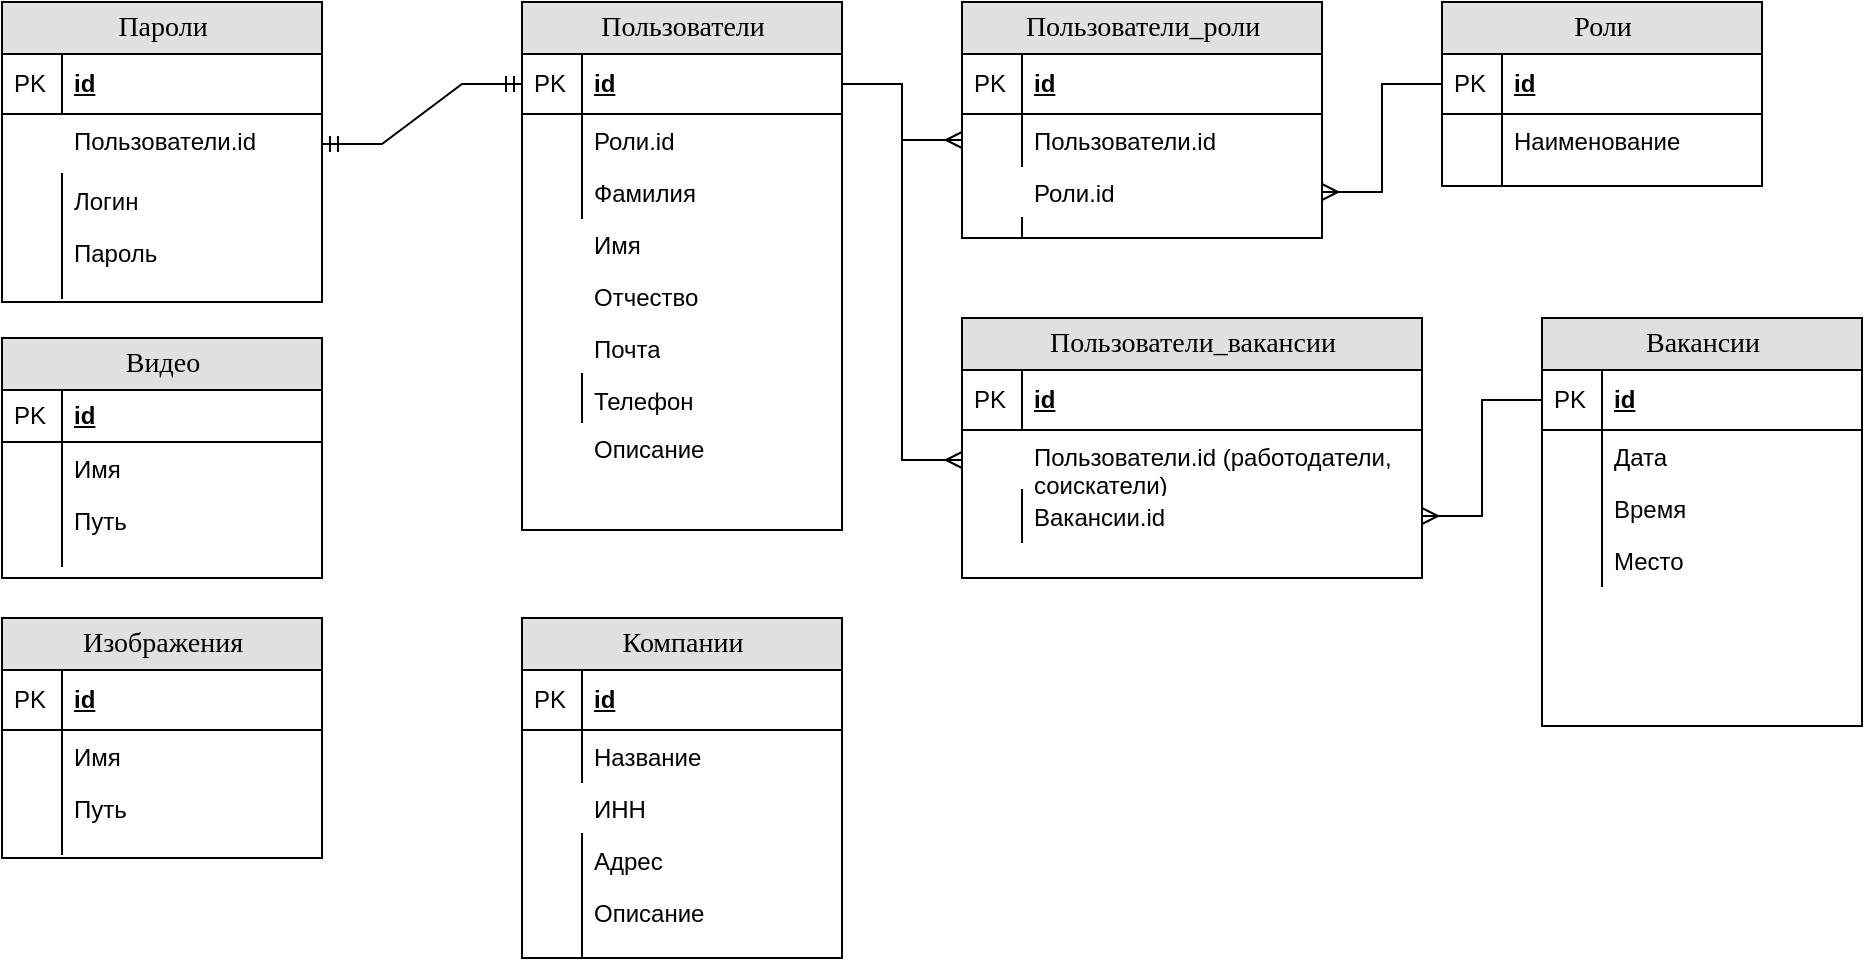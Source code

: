 <mxfile version="20.8.23" type="github">
  <diagram name="Page-1" id="e56a1550-8fbb-45ad-956c-1786394a9013">
    <mxGraphModel dx="2031" dy="931" grid="1" gridSize="10" guides="1" tooltips="1" connect="1" arrows="1" fold="1" page="0" pageScale="1" pageWidth="1100" pageHeight="850" background="none" math="0" shadow="0">
      <root>
        <mxCell id="0" />
        <mxCell id="1" parent="0" />
        <mxCell id="CByPjqdnH1mS_0EtE83R-48" value="Пользователи" style="swimlane;html=1;fontStyle=0;childLayout=stackLayout;horizontal=1;startSize=26;fillColor=#e0e0e0;horizontalStack=0;resizeParent=1;resizeLast=0;collapsible=1;marginBottom=0;swimlaneFillColor=#ffffff;align=center;rounded=0;shadow=0;comic=0;labelBackgroundColor=none;strokeWidth=1;fontFamily=Verdana;fontSize=14" parent="1" vertex="1">
          <mxGeometry x="30" y="272" width="160" height="264" as="geometry" />
        </mxCell>
        <mxCell id="CByPjqdnH1mS_0EtE83R-49" value="id" style="shape=partialRectangle;top=0;left=0;right=0;bottom=1;html=1;align=left;verticalAlign=middle;fillColor=none;spacingLeft=34;spacingRight=4;whiteSpace=wrap;overflow=hidden;rotatable=0;points=[[0,0.5],[1,0.5]];portConstraint=eastwest;dropTarget=0;fontStyle=5;" parent="CByPjqdnH1mS_0EtE83R-48" vertex="1">
          <mxGeometry y="26" width="160" height="30" as="geometry" />
        </mxCell>
        <mxCell id="CByPjqdnH1mS_0EtE83R-50" value="PK" style="shape=partialRectangle;top=0;left=0;bottom=0;html=1;fillColor=none;align=left;verticalAlign=middle;spacingLeft=4;spacingRight=4;whiteSpace=wrap;overflow=hidden;rotatable=0;points=[];portConstraint=eastwest;part=1;" parent="CByPjqdnH1mS_0EtE83R-49" vertex="1" connectable="0">
          <mxGeometry width="30" height="30" as="geometry" />
        </mxCell>
        <mxCell id="CByPjqdnH1mS_0EtE83R-53" value="Роли.id" style="shape=partialRectangle;top=0;left=0;right=0;bottom=0;html=1;align=left;verticalAlign=top;fillColor=none;spacingLeft=34;spacingRight=4;whiteSpace=wrap;overflow=hidden;rotatable=0;points=[[0,0.5],[1,0.5]];portConstraint=eastwest;dropTarget=0;" parent="CByPjqdnH1mS_0EtE83R-48" vertex="1">
          <mxGeometry y="56" width="160" height="26" as="geometry" />
        </mxCell>
        <mxCell id="CByPjqdnH1mS_0EtE83R-54" value="" style="shape=partialRectangle;top=0;left=0;bottom=0;html=1;fillColor=none;align=left;verticalAlign=top;spacingLeft=4;spacingRight=4;whiteSpace=wrap;overflow=hidden;rotatable=0;points=[];portConstraint=eastwest;part=1;" parent="CByPjqdnH1mS_0EtE83R-53" vertex="1" connectable="0">
          <mxGeometry width="30" height="26" as="geometry" />
        </mxCell>
        <mxCell id="CByPjqdnH1mS_0EtE83R-51" value="Фамилия" style="shape=partialRectangle;top=0;left=0;right=0;bottom=0;html=1;align=left;verticalAlign=top;fillColor=none;spacingLeft=34;spacingRight=4;whiteSpace=wrap;overflow=hidden;rotatable=0;points=[[0,0.5],[1,0.5]];portConstraint=eastwest;dropTarget=0;" parent="CByPjqdnH1mS_0EtE83R-48" vertex="1">
          <mxGeometry y="82" width="160" height="26" as="geometry" />
        </mxCell>
        <mxCell id="CByPjqdnH1mS_0EtE83R-52" value="" style="shape=partialRectangle;top=0;left=0;bottom=0;html=1;fillColor=none;align=left;verticalAlign=top;spacingLeft=4;spacingRight=4;whiteSpace=wrap;overflow=hidden;rotatable=0;points=[];portConstraint=eastwest;part=1;" parent="CByPjqdnH1mS_0EtE83R-51" vertex="1" connectable="0">
          <mxGeometry width="30" height="26" as="geometry" />
        </mxCell>
        <mxCell id="NSzCooW_XAb84CC9enrU-23" value="Имя" style="shape=partialRectangle;top=0;left=0;right=0;bottom=0;html=1;align=left;verticalAlign=top;fillColor=none;spacingLeft=34;spacingRight=4;whiteSpace=wrap;overflow=hidden;rotatable=0;points=[[0,0.5],[1,0.5]];portConstraint=eastwest;dropTarget=0;" parent="CByPjqdnH1mS_0EtE83R-48" vertex="1">
          <mxGeometry y="108" width="160" height="26" as="geometry" />
        </mxCell>
        <mxCell id="NSzCooW_XAb84CC9enrU-24" value="Отчество" style="shape=partialRectangle;top=0;left=0;right=0;bottom=0;html=1;align=left;verticalAlign=top;fillColor=none;spacingLeft=34;spacingRight=4;whiteSpace=wrap;overflow=hidden;rotatable=0;points=[[0,0.5],[1,0.5]];portConstraint=eastwest;dropTarget=0;" parent="CByPjqdnH1mS_0EtE83R-48" vertex="1">
          <mxGeometry y="134" width="160" height="26" as="geometry" />
        </mxCell>
        <mxCell id="NSzCooW_XAb84CC9enrU-41" value="Почта" style="shape=partialRectangle;top=0;left=0;right=0;bottom=0;html=1;align=left;verticalAlign=top;fillColor=none;spacingLeft=34;spacingRight=4;whiteSpace=wrap;overflow=hidden;rotatable=0;points=[[0,0.5],[1,0.5]];portConstraint=eastwest;dropTarget=0;" parent="CByPjqdnH1mS_0EtE83R-48" vertex="1">
          <mxGeometry y="160" width="160" height="26" as="geometry" />
        </mxCell>
        <mxCell id="CByPjqdnH1mS_0EtE83R-57" value="Телефон" style="shape=partialRectangle;top=0;left=0;right=0;bottom=0;html=1;align=left;verticalAlign=top;fillColor=none;spacingLeft=34;spacingRight=4;whiteSpace=wrap;overflow=hidden;rotatable=0;points=[[0,0.5],[1,0.5]];portConstraint=eastwest;dropTarget=0;" parent="CByPjqdnH1mS_0EtE83R-48" vertex="1">
          <mxGeometry y="186" width="160" height="24" as="geometry" />
        </mxCell>
        <mxCell id="CByPjqdnH1mS_0EtE83R-58" value="" style="shape=partialRectangle;top=0;left=0;bottom=0;html=1;fillColor=none;align=left;verticalAlign=top;spacingLeft=4;spacingRight=4;whiteSpace=wrap;overflow=hidden;rotatable=0;points=[];portConstraint=eastwest;part=1;" parent="CByPjqdnH1mS_0EtE83R-57" vertex="1" connectable="0">
          <mxGeometry width="30" height="24" as="geometry" />
        </mxCell>
        <mxCell id="NSzCooW_XAb84CC9enrU-42" value="Описание" style="shape=partialRectangle;top=0;left=0;right=0;bottom=0;html=1;align=left;verticalAlign=top;fillColor=none;spacingLeft=34;spacingRight=4;whiteSpace=wrap;overflow=hidden;rotatable=0;points=[[0,0.5],[1,0.5]];portConstraint=eastwest;dropTarget=0;" parent="CByPjqdnH1mS_0EtE83R-48" vertex="1">
          <mxGeometry y="210" width="160" height="24" as="geometry" />
        </mxCell>
        <mxCell id="CByPjqdnH1mS_0EtE83R-59" value="Роли" style="swimlane;html=1;fontStyle=0;childLayout=stackLayout;horizontal=1;startSize=26;fillColor=#e0e0e0;horizontalStack=0;resizeParent=1;resizeLast=0;collapsible=1;marginBottom=0;swimlaneFillColor=#ffffff;align=center;rounded=0;shadow=0;comic=0;labelBackgroundColor=none;strokeWidth=1;fontFamily=Verdana;fontSize=14" parent="1" vertex="1">
          <mxGeometry x="490" y="272" width="160" height="92" as="geometry" />
        </mxCell>
        <mxCell id="CByPjqdnH1mS_0EtE83R-60" value="id" style="shape=partialRectangle;top=0;left=0;right=0;bottom=1;html=1;align=left;verticalAlign=middle;fillColor=none;spacingLeft=34;spacingRight=4;whiteSpace=wrap;overflow=hidden;rotatable=0;points=[[0,0.5],[1,0.5]];portConstraint=eastwest;dropTarget=0;fontStyle=5;" parent="CByPjqdnH1mS_0EtE83R-59" vertex="1">
          <mxGeometry y="26" width="160" height="30" as="geometry" />
        </mxCell>
        <mxCell id="CByPjqdnH1mS_0EtE83R-61" value="PK" style="shape=partialRectangle;top=0;left=0;bottom=0;html=1;fillColor=none;align=left;verticalAlign=middle;spacingLeft=4;spacingRight=4;whiteSpace=wrap;overflow=hidden;rotatable=0;points=[];portConstraint=eastwest;part=1;" parent="CByPjqdnH1mS_0EtE83R-60" vertex="1" connectable="0">
          <mxGeometry width="30" height="30" as="geometry" />
        </mxCell>
        <mxCell id="CByPjqdnH1mS_0EtE83R-62" value="Наименование" style="shape=partialRectangle;top=0;left=0;right=0;bottom=0;html=1;align=left;verticalAlign=top;fillColor=none;spacingLeft=34;spacingRight=4;whiteSpace=wrap;overflow=hidden;rotatable=0;points=[[0,0.5],[1,0.5]];portConstraint=eastwest;dropTarget=0;" parent="CByPjqdnH1mS_0EtE83R-59" vertex="1">
          <mxGeometry y="56" width="160" height="26" as="geometry" />
        </mxCell>
        <mxCell id="CByPjqdnH1mS_0EtE83R-63" value="" style="shape=partialRectangle;top=0;left=0;bottom=0;html=1;fillColor=none;align=left;verticalAlign=top;spacingLeft=4;spacingRight=4;whiteSpace=wrap;overflow=hidden;rotatable=0;points=[];portConstraint=eastwest;part=1;" parent="CByPjqdnH1mS_0EtE83R-62" vertex="1" connectable="0">
          <mxGeometry width="30" height="26" as="geometry" />
        </mxCell>
        <mxCell id="CByPjqdnH1mS_0EtE83R-68" value="" style="shape=partialRectangle;top=0;left=0;right=0;bottom=0;html=1;align=left;verticalAlign=top;fillColor=none;spacingLeft=34;spacingRight=4;whiteSpace=wrap;overflow=hidden;rotatable=0;points=[[0,0.5],[1,0.5]];portConstraint=eastwest;dropTarget=0;" parent="CByPjqdnH1mS_0EtE83R-59" vertex="1">
          <mxGeometry y="82" width="160" height="10" as="geometry" />
        </mxCell>
        <mxCell id="CByPjqdnH1mS_0EtE83R-69" value="" style="shape=partialRectangle;top=0;left=0;bottom=0;html=1;fillColor=none;align=left;verticalAlign=top;spacingLeft=4;spacingRight=4;whiteSpace=wrap;overflow=hidden;rotatable=0;points=[];portConstraint=eastwest;part=1;" parent="CByPjqdnH1mS_0EtE83R-68" vertex="1" connectable="0">
          <mxGeometry width="30" height="10" as="geometry" />
        </mxCell>
        <mxCell id="CByPjqdnH1mS_0EtE83R-70" value="Вакансии" style="swimlane;html=1;fontStyle=0;childLayout=stackLayout;horizontal=1;startSize=26;fillColor=#e0e0e0;horizontalStack=0;resizeParent=1;resizeLast=0;collapsible=1;marginBottom=0;swimlaneFillColor=#ffffff;align=center;rounded=0;shadow=0;comic=0;labelBackgroundColor=none;strokeWidth=1;fontFamily=Verdana;fontSize=14" parent="1" vertex="1">
          <mxGeometry x="540" y="430" width="160" height="204" as="geometry" />
        </mxCell>
        <mxCell id="CByPjqdnH1mS_0EtE83R-71" value="id" style="shape=partialRectangle;top=0;left=0;right=0;bottom=1;html=1;align=left;verticalAlign=middle;fillColor=none;spacingLeft=34;spacingRight=4;whiteSpace=wrap;overflow=hidden;rotatable=0;points=[[0,0.5],[1,0.5]];portConstraint=eastwest;dropTarget=0;fontStyle=5;" parent="CByPjqdnH1mS_0EtE83R-70" vertex="1">
          <mxGeometry y="26" width="160" height="30" as="geometry" />
        </mxCell>
        <mxCell id="CByPjqdnH1mS_0EtE83R-72" value="PK" style="shape=partialRectangle;top=0;left=0;bottom=0;html=1;fillColor=none;align=left;verticalAlign=middle;spacingLeft=4;spacingRight=4;whiteSpace=wrap;overflow=hidden;rotatable=0;points=[];portConstraint=eastwest;part=1;" parent="CByPjqdnH1mS_0EtE83R-71" vertex="1" connectable="0">
          <mxGeometry width="30" height="30" as="geometry" />
        </mxCell>
        <mxCell id="CByPjqdnH1mS_0EtE83R-73" value="Дата" style="shape=partialRectangle;top=0;left=0;right=0;bottom=0;html=1;align=left;verticalAlign=top;fillColor=none;spacingLeft=34;spacingRight=4;whiteSpace=wrap;overflow=hidden;rotatable=0;points=[[0,0.5],[1,0.5]];portConstraint=eastwest;dropTarget=0;" parent="CByPjqdnH1mS_0EtE83R-70" vertex="1">
          <mxGeometry y="56" width="160" height="26" as="geometry" />
        </mxCell>
        <mxCell id="CByPjqdnH1mS_0EtE83R-74" value="" style="shape=partialRectangle;top=0;left=0;bottom=0;html=1;fillColor=none;align=left;verticalAlign=top;spacingLeft=4;spacingRight=4;whiteSpace=wrap;overflow=hidden;rotatable=0;points=[];portConstraint=eastwest;part=1;" parent="CByPjqdnH1mS_0EtE83R-73" vertex="1" connectable="0">
          <mxGeometry width="30" height="26" as="geometry" />
        </mxCell>
        <mxCell id="CByPjqdnH1mS_0EtE83R-75" value="Время" style="shape=partialRectangle;top=0;left=0;right=0;bottom=0;html=1;align=left;verticalAlign=top;fillColor=none;spacingLeft=34;spacingRight=4;whiteSpace=wrap;overflow=hidden;rotatable=0;points=[[0,0.5],[1,0.5]];portConstraint=eastwest;dropTarget=0;" parent="CByPjqdnH1mS_0EtE83R-70" vertex="1">
          <mxGeometry y="82" width="160" height="26" as="geometry" />
        </mxCell>
        <mxCell id="CByPjqdnH1mS_0EtE83R-76" value="" style="shape=partialRectangle;top=0;left=0;bottom=0;html=1;fillColor=none;align=left;verticalAlign=top;spacingLeft=4;spacingRight=4;whiteSpace=wrap;overflow=hidden;rotatable=0;points=[];portConstraint=eastwest;part=1;" parent="CByPjqdnH1mS_0EtE83R-75" vertex="1" connectable="0">
          <mxGeometry width="30" height="26" as="geometry" />
        </mxCell>
        <mxCell id="CByPjqdnH1mS_0EtE83R-77" value="Место" style="shape=partialRectangle;top=0;left=0;right=0;bottom=0;html=1;align=left;verticalAlign=top;fillColor=none;spacingLeft=34;spacingRight=4;whiteSpace=wrap;overflow=hidden;rotatable=0;points=[[0,0.5],[1,0.5]];portConstraint=eastwest;dropTarget=0;" parent="CByPjqdnH1mS_0EtE83R-70" vertex="1">
          <mxGeometry y="108" width="160" height="26" as="geometry" />
        </mxCell>
        <mxCell id="CByPjqdnH1mS_0EtE83R-78" value="" style="shape=partialRectangle;top=0;left=0;bottom=0;html=1;fillColor=none;align=left;verticalAlign=top;spacingLeft=4;spacingRight=4;whiteSpace=wrap;overflow=hidden;rotatable=0;points=[];portConstraint=eastwest;part=1;" parent="CByPjqdnH1mS_0EtE83R-77" vertex="1" connectable="0">
          <mxGeometry width="30" height="26" as="geometry" />
        </mxCell>
        <mxCell id="NSzCooW_XAb84CC9enrU-28" value="Пароли" style="swimlane;html=1;fontStyle=0;childLayout=stackLayout;horizontal=1;startSize=26;fillColor=#e0e0e0;horizontalStack=0;resizeParent=1;resizeLast=0;collapsible=1;marginBottom=0;swimlaneFillColor=#ffffff;align=center;rounded=0;shadow=0;comic=0;labelBackgroundColor=none;strokeWidth=1;fontFamily=Verdana;fontSize=14" parent="1" vertex="1">
          <mxGeometry x="-230" y="272" width="160" height="150" as="geometry">
            <mxRectangle x="340" y="400" width="90" height="30" as="alternateBounds" />
          </mxGeometry>
        </mxCell>
        <mxCell id="NSzCooW_XAb84CC9enrU-29" value="id" style="shape=partialRectangle;top=0;left=0;right=0;bottom=1;html=1;align=left;verticalAlign=middle;fillColor=none;spacingLeft=34;spacingRight=4;whiteSpace=wrap;overflow=hidden;rotatable=0;points=[[0,0.5],[1,0.5]];portConstraint=eastwest;dropTarget=0;fontStyle=5;" parent="NSzCooW_XAb84CC9enrU-28" vertex="1">
          <mxGeometry y="26" width="160" height="30" as="geometry" />
        </mxCell>
        <mxCell id="NSzCooW_XAb84CC9enrU-30" value="PK" style="shape=partialRectangle;top=0;left=0;bottom=0;html=1;fillColor=none;align=left;verticalAlign=middle;spacingLeft=4;spacingRight=4;whiteSpace=wrap;overflow=hidden;rotatable=0;points=[];portConstraint=eastwest;part=1;" parent="NSzCooW_XAb84CC9enrU-29" vertex="1" connectable="0">
          <mxGeometry width="30" height="30" as="geometry" />
        </mxCell>
        <mxCell id="NSzCooW_XAb84CC9enrU-40" value="Пользователи.id" style="shape=partialRectangle;top=0;left=0;right=0;bottom=0;html=1;align=left;verticalAlign=top;fillColor=none;spacingLeft=34;spacingRight=4;whiteSpace=wrap;overflow=hidden;rotatable=0;points=[[0,0.5],[1,0.5]];portConstraint=eastwest;dropTarget=0;container=0;" parent="NSzCooW_XAb84CC9enrU-28" vertex="1">
          <mxGeometry y="56" width="160" height="30" as="geometry" />
        </mxCell>
        <mxCell id="NSzCooW_XAb84CC9enrU-31" value="Логин" style="shape=partialRectangle;top=0;left=0;right=0;bottom=0;html=1;align=left;verticalAlign=top;fillColor=none;spacingLeft=34;spacingRight=4;whiteSpace=wrap;overflow=hidden;rotatable=0;points=[[0,0.5],[1,0.5]];portConstraint=eastwest;dropTarget=0;" parent="NSzCooW_XAb84CC9enrU-28" vertex="1">
          <mxGeometry y="86" width="160" height="26" as="geometry" />
        </mxCell>
        <mxCell id="NSzCooW_XAb84CC9enrU-32" value="" style="shape=partialRectangle;top=0;left=0;bottom=0;html=1;fillColor=none;align=left;verticalAlign=top;spacingLeft=4;spacingRight=4;whiteSpace=wrap;overflow=hidden;rotatable=0;points=[];portConstraint=eastwest;part=1;" parent="NSzCooW_XAb84CC9enrU-31" vertex="1" connectable="0">
          <mxGeometry width="30" height="26" as="geometry" />
        </mxCell>
        <mxCell id="NSzCooW_XAb84CC9enrU-33" value="Пароль" style="shape=partialRectangle;top=0;left=0;right=0;bottom=0;html=1;align=left;verticalAlign=top;fillColor=none;spacingLeft=34;spacingRight=4;whiteSpace=wrap;overflow=hidden;rotatable=0;points=[[0,0.5],[1,0.5]];portConstraint=eastwest;dropTarget=0;" parent="NSzCooW_XAb84CC9enrU-28" vertex="1">
          <mxGeometry y="112" width="160" height="26" as="geometry" />
        </mxCell>
        <mxCell id="NSzCooW_XAb84CC9enrU-34" value="" style="shape=partialRectangle;top=0;left=0;bottom=0;html=1;fillColor=none;align=left;verticalAlign=top;spacingLeft=4;spacingRight=4;whiteSpace=wrap;overflow=hidden;rotatable=0;points=[];portConstraint=eastwest;part=1;" parent="NSzCooW_XAb84CC9enrU-33" vertex="1" connectable="0">
          <mxGeometry width="30" height="26" as="geometry" />
        </mxCell>
        <mxCell id="NSzCooW_XAb84CC9enrU-37" value="" style="shape=partialRectangle;top=0;left=0;right=0;bottom=0;html=1;align=left;verticalAlign=top;fillColor=none;spacingLeft=34;spacingRight=4;whiteSpace=wrap;overflow=hidden;rotatable=0;points=[[0,0.5],[1,0.5]];portConstraint=eastwest;dropTarget=0;" parent="NSzCooW_XAb84CC9enrU-28" vertex="1">
          <mxGeometry y="138" width="160" height="10" as="geometry" />
        </mxCell>
        <mxCell id="NSzCooW_XAb84CC9enrU-38" value="" style="shape=partialRectangle;top=0;left=0;bottom=0;html=1;fillColor=none;align=left;verticalAlign=top;spacingLeft=4;spacingRight=4;whiteSpace=wrap;overflow=hidden;rotatable=0;points=[];portConstraint=eastwest;part=1;" parent="NSzCooW_XAb84CC9enrU-37" vertex="1" connectable="0">
          <mxGeometry width="30" height="10" as="geometry" />
        </mxCell>
        <mxCell id="NSzCooW_XAb84CC9enrU-47" value="Компании" style="swimlane;html=1;fontStyle=0;childLayout=stackLayout;horizontal=1;startSize=26;fillColor=#e0e0e0;horizontalStack=0;resizeParent=1;resizeLast=0;collapsible=1;marginBottom=0;swimlaneFillColor=#ffffff;align=center;rounded=0;shadow=0;comic=0;labelBackgroundColor=none;strokeWidth=1;fontFamily=Verdana;fontSize=14" parent="1" vertex="1">
          <mxGeometry x="30" y="580" width="160" height="170" as="geometry" />
        </mxCell>
        <mxCell id="NSzCooW_XAb84CC9enrU-48" value="id" style="shape=partialRectangle;top=0;left=0;right=0;bottom=1;html=1;align=left;verticalAlign=middle;fillColor=none;spacingLeft=34;spacingRight=4;whiteSpace=wrap;overflow=hidden;rotatable=0;points=[[0,0.5],[1,0.5]];portConstraint=eastwest;dropTarget=0;fontStyle=5;" parent="NSzCooW_XAb84CC9enrU-47" vertex="1">
          <mxGeometry y="26" width="160" height="30" as="geometry" />
        </mxCell>
        <mxCell id="NSzCooW_XAb84CC9enrU-49" value="PK" style="shape=partialRectangle;top=0;left=0;bottom=0;html=1;fillColor=none;align=left;verticalAlign=middle;spacingLeft=4;spacingRight=4;whiteSpace=wrap;overflow=hidden;rotatable=0;points=[];portConstraint=eastwest;part=1;" parent="NSzCooW_XAb84CC9enrU-48" vertex="1" connectable="0">
          <mxGeometry width="30" height="30" as="geometry" />
        </mxCell>
        <mxCell id="NSzCooW_XAb84CC9enrU-50" value="Название" style="shape=partialRectangle;top=0;left=0;right=0;bottom=0;html=1;align=left;verticalAlign=top;fillColor=none;spacingLeft=34;spacingRight=4;whiteSpace=wrap;overflow=hidden;rotatable=0;points=[[0,0.5],[1,0.5]];portConstraint=eastwest;dropTarget=0;" parent="NSzCooW_XAb84CC9enrU-47" vertex="1">
          <mxGeometry y="56" width="160" height="26" as="geometry" />
        </mxCell>
        <mxCell id="NSzCooW_XAb84CC9enrU-51" value="" style="shape=partialRectangle;top=0;left=0;bottom=0;html=1;fillColor=none;align=left;verticalAlign=top;spacingLeft=4;spacingRight=4;whiteSpace=wrap;overflow=hidden;rotatable=0;points=[];portConstraint=eastwest;part=1;" parent="NSzCooW_XAb84CC9enrU-50" vertex="1" connectable="0">
          <mxGeometry width="30" height="26" as="geometry" />
        </mxCell>
        <mxCell id="g5jPXNo4En-UwNCVI3OH-29" value="ИНН" style="shape=partialRectangle;top=0;left=0;right=0;bottom=0;html=1;align=left;verticalAlign=top;fillColor=none;spacingLeft=34;spacingRight=4;whiteSpace=wrap;overflow=hidden;rotatable=0;points=[[0,0.5],[1,0.5]];portConstraint=eastwest;dropTarget=0;" vertex="1" parent="NSzCooW_XAb84CC9enrU-47">
          <mxGeometry y="82" width="160" height="26" as="geometry" />
        </mxCell>
        <mxCell id="NSzCooW_XAb84CC9enrU-52" value="Адрес" style="shape=partialRectangle;top=0;left=0;right=0;bottom=0;html=1;align=left;verticalAlign=top;fillColor=none;spacingLeft=34;spacingRight=4;whiteSpace=wrap;overflow=hidden;rotatable=0;points=[[0,0.5],[1,0.5]];portConstraint=eastwest;dropTarget=0;" parent="NSzCooW_XAb84CC9enrU-47" vertex="1">
          <mxGeometry y="108" width="160" height="26" as="geometry" />
        </mxCell>
        <mxCell id="NSzCooW_XAb84CC9enrU-53" value="" style="shape=partialRectangle;top=0;left=0;bottom=0;html=1;fillColor=none;align=left;verticalAlign=top;spacingLeft=4;spacingRight=4;whiteSpace=wrap;overflow=hidden;rotatable=0;points=[];portConstraint=eastwest;part=1;" parent="NSzCooW_XAb84CC9enrU-52" vertex="1" connectable="0">
          <mxGeometry width="30" height="26" as="geometry" />
        </mxCell>
        <mxCell id="NSzCooW_XAb84CC9enrU-54" value="Описание" style="shape=partialRectangle;top=0;left=0;right=0;bottom=0;html=1;align=left;verticalAlign=top;fillColor=none;spacingLeft=34;spacingRight=4;whiteSpace=wrap;overflow=hidden;rotatable=0;points=[[0,0.5],[1,0.5]];portConstraint=eastwest;dropTarget=0;" parent="NSzCooW_XAb84CC9enrU-47" vertex="1">
          <mxGeometry y="134" width="160" height="26" as="geometry" />
        </mxCell>
        <mxCell id="NSzCooW_XAb84CC9enrU-55" value="" style="shape=partialRectangle;top=0;left=0;bottom=0;html=1;fillColor=none;align=left;verticalAlign=top;spacingLeft=4;spacingRight=4;whiteSpace=wrap;overflow=hidden;rotatable=0;points=[];portConstraint=eastwest;part=1;" parent="NSzCooW_XAb84CC9enrU-54" vertex="1" connectable="0">
          <mxGeometry width="30" height="26" as="geometry" />
        </mxCell>
        <mxCell id="NSzCooW_XAb84CC9enrU-56" value="" style="shape=partialRectangle;top=0;left=0;right=0;bottom=0;html=1;align=left;verticalAlign=top;fillColor=none;spacingLeft=34;spacingRight=4;whiteSpace=wrap;overflow=hidden;rotatable=0;points=[[0,0.5],[1,0.5]];portConstraint=eastwest;dropTarget=0;" parent="NSzCooW_XAb84CC9enrU-47" vertex="1">
          <mxGeometry y="160" width="160" height="10" as="geometry" />
        </mxCell>
        <mxCell id="NSzCooW_XAb84CC9enrU-57" value="" style="shape=partialRectangle;top=0;left=0;bottom=0;html=1;fillColor=none;align=left;verticalAlign=top;spacingLeft=4;spacingRight=4;whiteSpace=wrap;overflow=hidden;rotatable=0;points=[];portConstraint=eastwest;part=1;" parent="NSzCooW_XAb84CC9enrU-56" vertex="1" connectable="0">
          <mxGeometry width="30" height="10" as="geometry" />
        </mxCell>
        <mxCell id="NSzCooW_XAb84CC9enrU-58" value="Изображения" style="swimlane;html=1;fontStyle=0;childLayout=stackLayout;horizontal=1;startSize=26;fillColor=#e0e0e0;horizontalStack=0;resizeParent=1;resizeLast=0;collapsible=1;marginBottom=0;swimlaneFillColor=#ffffff;align=center;rounded=0;shadow=0;comic=0;labelBackgroundColor=none;strokeWidth=1;fontFamily=Verdana;fontSize=14" parent="1" vertex="1">
          <mxGeometry x="-230" y="580" width="160" height="120" as="geometry" />
        </mxCell>
        <mxCell id="NSzCooW_XAb84CC9enrU-59" value="id" style="shape=partialRectangle;top=0;left=0;right=0;bottom=1;html=1;align=left;verticalAlign=middle;fillColor=none;spacingLeft=34;spacingRight=4;whiteSpace=wrap;overflow=hidden;rotatable=0;points=[[0,0.5],[1,0.5]];portConstraint=eastwest;dropTarget=0;fontStyle=5;" parent="NSzCooW_XAb84CC9enrU-58" vertex="1">
          <mxGeometry y="26" width="160" height="30" as="geometry" />
        </mxCell>
        <mxCell id="NSzCooW_XAb84CC9enrU-60" value="PK" style="shape=partialRectangle;top=0;left=0;bottom=0;html=1;fillColor=none;align=left;verticalAlign=middle;spacingLeft=4;spacingRight=4;whiteSpace=wrap;overflow=hidden;rotatable=0;points=[];portConstraint=eastwest;part=1;" parent="NSzCooW_XAb84CC9enrU-59" vertex="1" connectable="0">
          <mxGeometry width="30" height="30" as="geometry" />
        </mxCell>
        <mxCell id="NSzCooW_XAb84CC9enrU-61" value="Имя" style="shape=partialRectangle;top=0;left=0;right=0;bottom=0;html=1;align=left;verticalAlign=top;fillColor=none;spacingLeft=34;spacingRight=4;whiteSpace=wrap;overflow=hidden;rotatable=0;points=[[0,0.5],[1,0.5]];portConstraint=eastwest;dropTarget=0;" parent="NSzCooW_XAb84CC9enrU-58" vertex="1">
          <mxGeometry y="56" width="160" height="26" as="geometry" />
        </mxCell>
        <mxCell id="NSzCooW_XAb84CC9enrU-62" value="" style="shape=partialRectangle;top=0;left=0;bottom=0;html=1;fillColor=none;align=left;verticalAlign=top;spacingLeft=4;spacingRight=4;whiteSpace=wrap;overflow=hidden;rotatable=0;points=[];portConstraint=eastwest;part=1;" parent="NSzCooW_XAb84CC9enrU-61" vertex="1" connectable="0">
          <mxGeometry width="30" height="26" as="geometry" />
        </mxCell>
        <mxCell id="NSzCooW_XAb84CC9enrU-63" value="Путь" style="shape=partialRectangle;top=0;left=0;right=0;bottom=0;html=1;align=left;verticalAlign=top;fillColor=none;spacingLeft=34;spacingRight=4;whiteSpace=wrap;overflow=hidden;rotatable=0;points=[[0,0.5],[1,0.5]];portConstraint=eastwest;dropTarget=0;" parent="NSzCooW_XAb84CC9enrU-58" vertex="1">
          <mxGeometry y="82" width="160" height="26" as="geometry" />
        </mxCell>
        <mxCell id="NSzCooW_XAb84CC9enrU-64" value="" style="shape=partialRectangle;top=0;left=0;bottom=0;html=1;fillColor=none;align=left;verticalAlign=top;spacingLeft=4;spacingRight=4;whiteSpace=wrap;overflow=hidden;rotatable=0;points=[];portConstraint=eastwest;part=1;" parent="NSzCooW_XAb84CC9enrU-63" vertex="1" connectable="0">
          <mxGeometry width="30" height="26" as="geometry" />
        </mxCell>
        <mxCell id="NSzCooW_XAb84CC9enrU-67" value="" style="shape=partialRectangle;top=0;left=0;right=0;bottom=0;html=1;align=left;verticalAlign=top;fillColor=none;spacingLeft=34;spacingRight=4;whiteSpace=wrap;overflow=hidden;rotatable=0;points=[[0,0.5],[1,0.5]];portConstraint=eastwest;dropTarget=0;" parent="NSzCooW_XAb84CC9enrU-58" vertex="1">
          <mxGeometry y="108" width="160" height="10" as="geometry" />
        </mxCell>
        <mxCell id="NSzCooW_XAb84CC9enrU-68" value="" style="shape=partialRectangle;top=0;left=0;bottom=0;html=1;fillColor=none;align=left;verticalAlign=top;spacingLeft=4;spacingRight=4;whiteSpace=wrap;overflow=hidden;rotatable=0;points=[];portConstraint=eastwest;part=1;" parent="NSzCooW_XAb84CC9enrU-67" vertex="1" connectable="0">
          <mxGeometry width="30" height="10" as="geometry" />
        </mxCell>
        <mxCell id="NSzCooW_XAb84CC9enrU-69" value="Видео" style="swimlane;html=1;fontStyle=0;childLayout=stackLayout;horizontal=1;startSize=26;fillColor=#e0e0e0;horizontalStack=0;resizeParent=1;resizeLast=0;collapsible=1;marginBottom=0;swimlaneFillColor=#ffffff;align=center;rounded=0;shadow=0;comic=0;labelBackgroundColor=none;strokeWidth=1;fontFamily=Verdana;fontSize=14" parent="1" vertex="1">
          <mxGeometry x="-230" y="440" width="160" height="120" as="geometry" />
        </mxCell>
        <mxCell id="NSzCooW_XAb84CC9enrU-70" value="id" style="shape=partialRectangle;top=0;left=0;right=0;bottom=1;html=1;align=left;verticalAlign=middle;fillColor=none;spacingLeft=34;spacingRight=4;whiteSpace=wrap;overflow=hidden;rotatable=0;points=[[0,0.5],[1,0.5]];portConstraint=eastwest;dropTarget=0;fontStyle=5;" parent="NSzCooW_XAb84CC9enrU-69" vertex="1">
          <mxGeometry y="26" width="160" height="26" as="geometry" />
        </mxCell>
        <mxCell id="NSzCooW_XAb84CC9enrU-71" value="PK" style="shape=partialRectangle;top=0;left=0;bottom=0;html=1;fillColor=none;align=left;verticalAlign=middle;spacingLeft=4;spacingRight=4;whiteSpace=wrap;overflow=hidden;rotatable=0;points=[];portConstraint=eastwest;part=1;" parent="NSzCooW_XAb84CC9enrU-70" vertex="1" connectable="0">
          <mxGeometry width="30" height="26" as="geometry" />
        </mxCell>
        <mxCell id="NSzCooW_XAb84CC9enrU-72" value="Имя" style="shape=partialRectangle;top=0;left=0;right=0;bottom=0;html=1;align=left;verticalAlign=top;fillColor=none;spacingLeft=34;spacingRight=4;whiteSpace=wrap;overflow=hidden;rotatable=0;points=[[0,0.5],[1,0.5]];portConstraint=eastwest;dropTarget=0;" parent="NSzCooW_XAb84CC9enrU-69" vertex="1">
          <mxGeometry y="52" width="160" height="26" as="geometry" />
        </mxCell>
        <mxCell id="NSzCooW_XAb84CC9enrU-73" value="" style="shape=partialRectangle;top=0;left=0;bottom=0;html=1;fillColor=none;align=left;verticalAlign=top;spacingLeft=4;spacingRight=4;whiteSpace=wrap;overflow=hidden;rotatable=0;points=[];portConstraint=eastwest;part=1;" parent="NSzCooW_XAb84CC9enrU-72" vertex="1" connectable="0">
          <mxGeometry width="30" height="26" as="geometry" />
        </mxCell>
        <mxCell id="NSzCooW_XAb84CC9enrU-74" value="Путь" style="shape=partialRectangle;top=0;left=0;right=0;bottom=0;html=1;align=left;verticalAlign=top;fillColor=none;spacingLeft=34;spacingRight=4;whiteSpace=wrap;overflow=hidden;rotatable=0;points=[[0,0.5],[1,0.5]];portConstraint=eastwest;dropTarget=0;" parent="NSzCooW_XAb84CC9enrU-69" vertex="1">
          <mxGeometry y="78" width="160" height="26" as="geometry" />
        </mxCell>
        <mxCell id="NSzCooW_XAb84CC9enrU-75" value="" style="shape=partialRectangle;top=0;left=0;bottom=0;html=1;fillColor=none;align=left;verticalAlign=top;spacingLeft=4;spacingRight=4;whiteSpace=wrap;overflow=hidden;rotatable=0;points=[];portConstraint=eastwest;part=1;" parent="NSzCooW_XAb84CC9enrU-74" vertex="1" connectable="0">
          <mxGeometry width="30" height="26" as="geometry" />
        </mxCell>
        <mxCell id="NSzCooW_XAb84CC9enrU-78" value="" style="shape=partialRectangle;top=0;left=0;right=0;bottom=0;html=1;align=left;verticalAlign=top;fillColor=none;spacingLeft=34;spacingRight=4;whiteSpace=wrap;overflow=hidden;rotatable=0;points=[[0,0.5],[1,0.5]];portConstraint=eastwest;dropTarget=0;" parent="NSzCooW_XAb84CC9enrU-69" vertex="1">
          <mxGeometry y="104" width="160" height="10" as="geometry" />
        </mxCell>
        <mxCell id="NSzCooW_XAb84CC9enrU-79" value="" style="shape=partialRectangle;top=0;left=0;bottom=0;html=1;fillColor=none;align=left;verticalAlign=top;spacingLeft=4;spacingRight=4;whiteSpace=wrap;overflow=hidden;rotatable=0;points=[];portConstraint=eastwest;part=1;" parent="NSzCooW_XAb84CC9enrU-78" vertex="1" connectable="0">
          <mxGeometry width="30" height="10" as="geometry" />
        </mxCell>
        <mxCell id="NSzCooW_XAb84CC9enrU-81" value="" style="edgeStyle=entityRelationEdgeStyle;fontSize=12;html=1;endArrow=ERmandOne;startArrow=ERmandOne;rounded=0;" parent="1" source="NSzCooW_XAb84CC9enrU-40" target="CByPjqdnH1mS_0EtE83R-49" edge="1">
          <mxGeometry width="100" height="100" relative="1" as="geometry">
            <mxPoint x="-120" y="522" as="sourcePoint" />
            <mxPoint x="-20" y="422" as="targetPoint" />
          </mxGeometry>
        </mxCell>
        <mxCell id="g5jPXNo4En-UwNCVI3OH-3" value="Пользователи_роли" style="swimlane;html=1;fontStyle=0;childLayout=stackLayout;horizontal=1;startSize=26;fillColor=#e0e0e0;horizontalStack=0;resizeParent=1;resizeLast=0;collapsible=1;marginBottom=0;swimlaneFillColor=#ffffff;align=center;rounded=0;shadow=0;comic=0;labelBackgroundColor=none;strokeWidth=1;fontFamily=Verdana;fontSize=14" vertex="1" parent="1">
          <mxGeometry x="250" y="272" width="180" height="118" as="geometry" />
        </mxCell>
        <mxCell id="g5jPXNo4En-UwNCVI3OH-4" value="id" style="shape=partialRectangle;top=0;left=0;right=0;bottom=1;html=1;align=left;verticalAlign=middle;fillColor=none;spacingLeft=34;spacingRight=4;whiteSpace=wrap;overflow=hidden;rotatable=0;points=[[0,0.5],[1,0.5]];portConstraint=eastwest;dropTarget=0;fontStyle=5;" vertex="1" parent="g5jPXNo4En-UwNCVI3OH-3">
          <mxGeometry y="26" width="180" height="30" as="geometry" />
        </mxCell>
        <mxCell id="g5jPXNo4En-UwNCVI3OH-5" value="PK" style="shape=partialRectangle;top=0;left=0;bottom=0;html=1;fillColor=none;align=left;verticalAlign=middle;spacingLeft=4;spacingRight=4;whiteSpace=wrap;overflow=hidden;rotatable=0;points=[];portConstraint=eastwest;part=1;" vertex="1" connectable="0" parent="g5jPXNo4En-UwNCVI3OH-4">
          <mxGeometry width="30" height="30" as="geometry" />
        </mxCell>
        <mxCell id="g5jPXNo4En-UwNCVI3OH-6" value="Пользователи.id" style="shape=partialRectangle;top=0;left=0;right=0;bottom=0;html=1;align=left;verticalAlign=top;fillColor=none;spacingLeft=34;spacingRight=4;whiteSpace=wrap;overflow=hidden;rotatable=0;points=[[0,0.5],[1,0.5]];portConstraint=eastwest;dropTarget=0;" vertex="1" parent="g5jPXNo4En-UwNCVI3OH-3">
          <mxGeometry y="56" width="180" height="26" as="geometry" />
        </mxCell>
        <mxCell id="g5jPXNo4En-UwNCVI3OH-7" value="" style="shape=partialRectangle;top=0;left=0;bottom=0;html=1;fillColor=none;align=left;verticalAlign=top;spacingLeft=4;spacingRight=4;whiteSpace=wrap;overflow=hidden;rotatable=0;points=[];portConstraint=eastwest;part=1;" vertex="1" connectable="0" parent="g5jPXNo4En-UwNCVI3OH-6">
          <mxGeometry width="30" height="26" as="geometry" />
        </mxCell>
        <mxCell id="g5jPXNo4En-UwNCVI3OH-11" value="Роли.id" style="shape=partialRectangle;top=0;left=0;right=0;bottom=0;html=1;align=left;verticalAlign=top;fillColor=none;spacingLeft=34;spacingRight=4;whiteSpace=wrap;overflow=hidden;rotatable=0;points=[[0,0.5],[1,0.5]];portConstraint=eastwest;dropTarget=0;" vertex="1" parent="g5jPXNo4En-UwNCVI3OH-3">
          <mxGeometry y="82" width="180" height="26" as="geometry" />
        </mxCell>
        <mxCell id="g5jPXNo4En-UwNCVI3OH-8" value="" style="shape=partialRectangle;top=0;left=0;right=0;bottom=0;html=1;align=left;verticalAlign=top;fillColor=none;spacingLeft=34;spacingRight=4;whiteSpace=wrap;overflow=hidden;rotatable=0;points=[[0,0.5],[1,0.5]];portConstraint=eastwest;dropTarget=0;" vertex="1" parent="g5jPXNo4En-UwNCVI3OH-3">
          <mxGeometry y="108" width="180" height="10" as="geometry" />
        </mxCell>
        <mxCell id="g5jPXNo4En-UwNCVI3OH-9" value="" style="shape=partialRectangle;top=0;left=0;bottom=0;html=1;fillColor=none;align=left;verticalAlign=top;spacingLeft=4;spacingRight=4;whiteSpace=wrap;overflow=hidden;rotatable=0;points=[];portConstraint=eastwest;part=1;" vertex="1" connectable="0" parent="g5jPXNo4En-UwNCVI3OH-8">
          <mxGeometry width="30" height="10" as="geometry" />
        </mxCell>
        <mxCell id="g5jPXNo4En-UwNCVI3OH-10" value="" style="edgeStyle=entityRelationEdgeStyle;fontSize=12;html=1;endArrow=ERmany;rounded=0;" edge="1" parent="1" source="CByPjqdnH1mS_0EtE83R-49" target="g5jPXNo4En-UwNCVI3OH-6">
          <mxGeometry width="100" height="100" relative="1" as="geometry">
            <mxPoint x="260" y="550" as="sourcePoint" />
            <mxPoint x="360" y="450" as="targetPoint" />
          </mxGeometry>
        </mxCell>
        <mxCell id="g5jPXNo4En-UwNCVI3OH-12" value="" style="edgeStyle=entityRelationEdgeStyle;fontSize=12;html=1;endArrow=ERmany;rounded=0;" edge="1" parent="1" source="CByPjqdnH1mS_0EtE83R-60" target="g5jPXNo4En-UwNCVI3OH-11">
          <mxGeometry width="100" height="100" relative="1" as="geometry">
            <mxPoint x="360" y="640" as="sourcePoint" />
            <mxPoint x="460" y="540" as="targetPoint" />
          </mxGeometry>
        </mxCell>
        <mxCell id="g5jPXNo4En-UwNCVI3OH-17" value="Пользователи_вакансии" style="swimlane;html=1;fontStyle=0;childLayout=stackLayout;horizontal=1;startSize=26;fillColor=#e0e0e0;horizontalStack=0;resizeParent=1;resizeLast=0;collapsible=1;marginBottom=0;swimlaneFillColor=#ffffff;align=center;rounded=0;shadow=0;comic=0;labelBackgroundColor=none;strokeWidth=1;fontFamily=Verdana;fontSize=14" vertex="1" parent="1">
          <mxGeometry x="250" y="430" width="230" height="130" as="geometry" />
        </mxCell>
        <mxCell id="g5jPXNo4En-UwNCVI3OH-18" value="id" style="shape=partialRectangle;top=0;left=0;right=0;bottom=1;html=1;align=left;verticalAlign=middle;fillColor=none;spacingLeft=34;spacingRight=4;whiteSpace=wrap;overflow=hidden;rotatable=0;points=[[0,0.5],[1,0.5]];portConstraint=eastwest;dropTarget=0;fontStyle=5;" vertex="1" parent="g5jPXNo4En-UwNCVI3OH-17">
          <mxGeometry y="26" width="230" height="30" as="geometry" />
        </mxCell>
        <mxCell id="g5jPXNo4En-UwNCVI3OH-19" value="PK" style="shape=partialRectangle;top=0;left=0;bottom=0;html=1;fillColor=none;align=left;verticalAlign=middle;spacingLeft=4;spacingRight=4;whiteSpace=wrap;overflow=hidden;rotatable=0;points=[];portConstraint=eastwest;part=1;" vertex="1" connectable="0" parent="g5jPXNo4En-UwNCVI3OH-18">
          <mxGeometry width="30" height="30" as="geometry" />
        </mxCell>
        <mxCell id="g5jPXNo4En-UwNCVI3OH-20" value="Пользователи.id (работодатели, соискатели)" style="shape=partialRectangle;top=0;left=0;right=0;bottom=0;html=1;align=left;verticalAlign=top;fillColor=none;spacingLeft=34;spacingRight=4;whiteSpace=wrap;overflow=hidden;rotatable=0;points=[[0,0.5],[1,0.5]];portConstraint=eastwest;dropTarget=0;" vertex="1" parent="g5jPXNo4En-UwNCVI3OH-17">
          <mxGeometry y="56" width="230" height="30" as="geometry" />
        </mxCell>
        <mxCell id="g5jPXNo4En-UwNCVI3OH-25" value="Вакансии.id" style="shape=partialRectangle;top=0;left=0;right=0;bottom=0;html=1;align=left;verticalAlign=top;fillColor=none;spacingLeft=34;spacingRight=4;whiteSpace=wrap;overflow=hidden;rotatable=0;points=[[0,0.5],[1,0.5]];portConstraint=eastwest;dropTarget=0;" vertex="1" parent="g5jPXNo4En-UwNCVI3OH-17">
          <mxGeometry y="86" width="230" height="26" as="geometry" />
        </mxCell>
        <mxCell id="g5jPXNo4En-UwNCVI3OH-26" value="" style="shape=partialRectangle;top=0;left=0;bottom=0;html=1;fillColor=none;align=left;verticalAlign=top;spacingLeft=4;spacingRight=4;whiteSpace=wrap;overflow=hidden;rotatable=0;points=[];portConstraint=eastwest;part=1;" vertex="1" connectable="0" parent="g5jPXNo4En-UwNCVI3OH-25">
          <mxGeometry width="30" height="26" as="geometry" />
        </mxCell>
        <mxCell id="g5jPXNo4En-UwNCVI3OH-27" value="" style="edgeStyle=entityRelationEdgeStyle;fontSize=12;html=1;endArrow=ERmany;rounded=0;" edge="1" parent="1" source="CByPjqdnH1mS_0EtE83R-49" target="g5jPXNo4En-UwNCVI3OH-20">
          <mxGeometry width="100" height="100" relative="1" as="geometry">
            <mxPoint x="-110" y="508" as="sourcePoint" />
            <mxPoint x="-50" y="536" as="targetPoint" />
          </mxGeometry>
        </mxCell>
        <mxCell id="g5jPXNo4En-UwNCVI3OH-28" value="" style="edgeStyle=entityRelationEdgeStyle;fontSize=12;html=1;endArrow=ERmany;rounded=0;" edge="1" parent="1" source="CByPjqdnH1mS_0EtE83R-71" target="g5jPXNo4En-UwNCVI3OH-25">
          <mxGeometry width="100" height="100" relative="1" as="geometry">
            <mxPoint x="460" y="606" as="sourcePoint" />
            <mxPoint x="520" y="634" as="targetPoint" />
          </mxGeometry>
        </mxCell>
      </root>
    </mxGraphModel>
  </diagram>
</mxfile>
